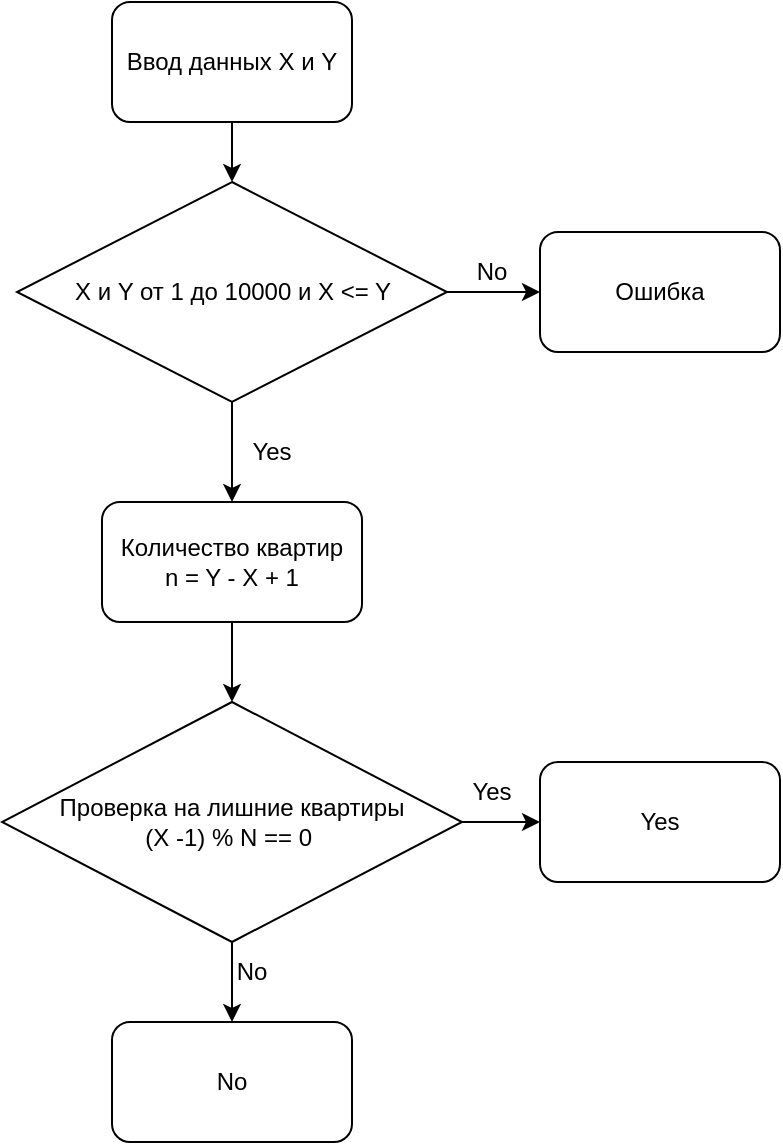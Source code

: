 <mxfile version="22.1.0" type="github">
  <diagram name="Страница — 1" id="tIoq7gBVZSFwMucSHokd">
    <mxGraphModel dx="424" dy="777" grid="1" gridSize="10" guides="1" tooltips="1" connect="1" arrows="1" fold="1" page="1" pageScale="1" pageWidth="827" pageHeight="1169" math="0" shadow="0">
      <root>
        <mxCell id="0" />
        <mxCell id="1" parent="0" />
        <mxCell id="QBrVk8AjNhx7OoYdow_q-3" value="" style="edgeStyle=orthogonalEdgeStyle;rounded=0;orthogonalLoop=1;jettySize=auto;html=1;" edge="1" parent="1" source="QBrVk8AjNhx7OoYdow_q-1" target="QBrVk8AjNhx7OoYdow_q-2">
          <mxGeometry relative="1" as="geometry" />
        </mxCell>
        <mxCell id="QBrVk8AjNhx7OoYdow_q-1" value="Ввод данных X и Y" style="rounded=1;whiteSpace=wrap;html=1;" vertex="1" parent="1">
          <mxGeometry x="200" y="210" width="120" height="60" as="geometry" />
        </mxCell>
        <mxCell id="QBrVk8AjNhx7OoYdow_q-6" value="" style="edgeStyle=orthogonalEdgeStyle;rounded=0;orthogonalLoop=1;jettySize=auto;html=1;" edge="1" parent="1" source="QBrVk8AjNhx7OoYdow_q-2" target="QBrVk8AjNhx7OoYdow_q-5">
          <mxGeometry relative="1" as="geometry" />
        </mxCell>
        <mxCell id="QBrVk8AjNhx7OoYdow_q-8" value="" style="edgeStyle=orthogonalEdgeStyle;rounded=0;orthogonalLoop=1;jettySize=auto;html=1;" edge="1" parent="1" source="QBrVk8AjNhx7OoYdow_q-2" target="QBrVk8AjNhx7OoYdow_q-7">
          <mxGeometry relative="1" as="geometry" />
        </mxCell>
        <mxCell id="QBrVk8AjNhx7OoYdow_q-2" value="X и Y от 1 до 10000 и X &amp;lt;= Y" style="rhombus;whiteSpace=wrap;html=1;" vertex="1" parent="1">
          <mxGeometry x="152.5" y="300" width="215" height="110" as="geometry" />
        </mxCell>
        <mxCell id="QBrVk8AjNhx7OoYdow_q-5" value="Ошибка" style="rounded=1;whiteSpace=wrap;html=1;" vertex="1" parent="1">
          <mxGeometry x="414" y="325" width="120" height="60" as="geometry" />
        </mxCell>
        <mxCell id="QBrVk8AjNhx7OoYdow_q-12" value="" style="edgeStyle=orthogonalEdgeStyle;rounded=0;orthogonalLoop=1;jettySize=auto;html=1;" edge="1" parent="1" source="QBrVk8AjNhx7OoYdow_q-7" target="QBrVk8AjNhx7OoYdow_q-11">
          <mxGeometry relative="1" as="geometry" />
        </mxCell>
        <mxCell id="QBrVk8AjNhx7OoYdow_q-7" value="Количество квартир&lt;br&gt;n = Y - X + 1" style="rounded=1;whiteSpace=wrap;html=1;" vertex="1" parent="1">
          <mxGeometry x="195" y="460" width="130" height="60" as="geometry" />
        </mxCell>
        <mxCell id="QBrVk8AjNhx7OoYdow_q-9" value="No" style="text;html=1;strokeColor=none;fillColor=none;align=center;verticalAlign=middle;whiteSpace=wrap;rounded=0;" vertex="1" parent="1">
          <mxGeometry x="360" y="330" width="60" height="30" as="geometry" />
        </mxCell>
        <mxCell id="QBrVk8AjNhx7OoYdow_q-10" value="Yes" style="text;html=1;strokeColor=none;fillColor=none;align=center;verticalAlign=middle;whiteSpace=wrap;rounded=0;" vertex="1" parent="1">
          <mxGeometry x="250" y="420" width="60" height="30" as="geometry" />
        </mxCell>
        <mxCell id="QBrVk8AjNhx7OoYdow_q-14" value="" style="edgeStyle=orthogonalEdgeStyle;rounded=0;orthogonalLoop=1;jettySize=auto;html=1;" edge="1" parent="1" source="QBrVk8AjNhx7OoYdow_q-11" target="QBrVk8AjNhx7OoYdow_q-13">
          <mxGeometry relative="1" as="geometry" />
        </mxCell>
        <mxCell id="QBrVk8AjNhx7OoYdow_q-16" value="" style="edgeStyle=orthogonalEdgeStyle;rounded=0;orthogonalLoop=1;jettySize=auto;html=1;" edge="1" parent="1" source="QBrVk8AjNhx7OoYdow_q-11" target="QBrVk8AjNhx7OoYdow_q-15">
          <mxGeometry relative="1" as="geometry" />
        </mxCell>
        <mxCell id="QBrVk8AjNhx7OoYdow_q-11" value="Проверка на лишние квартиры&lt;br&gt;(X -1) % N == 0&amp;nbsp;" style="rhombus;whiteSpace=wrap;html=1;" vertex="1" parent="1">
          <mxGeometry x="145" y="560" width="230" height="120" as="geometry" />
        </mxCell>
        <mxCell id="QBrVk8AjNhx7OoYdow_q-13" value="Yes" style="rounded=1;whiteSpace=wrap;html=1;" vertex="1" parent="1">
          <mxGeometry x="414" y="590" width="120" height="60" as="geometry" />
        </mxCell>
        <mxCell id="QBrVk8AjNhx7OoYdow_q-15" value="No" style="rounded=1;whiteSpace=wrap;html=1;" vertex="1" parent="1">
          <mxGeometry x="200" y="720" width="120" height="60" as="geometry" />
        </mxCell>
        <mxCell id="QBrVk8AjNhx7OoYdow_q-17" value="Yes" style="text;html=1;strokeColor=none;fillColor=none;align=center;verticalAlign=middle;whiteSpace=wrap;rounded=0;" vertex="1" parent="1">
          <mxGeometry x="360" y="590" width="60" height="30" as="geometry" />
        </mxCell>
        <mxCell id="QBrVk8AjNhx7OoYdow_q-18" value="No" style="text;html=1;strokeColor=none;fillColor=none;align=center;verticalAlign=middle;whiteSpace=wrap;rounded=0;" vertex="1" parent="1">
          <mxGeometry x="240" y="680" width="60" height="30" as="geometry" />
        </mxCell>
      </root>
    </mxGraphModel>
  </diagram>
</mxfile>
